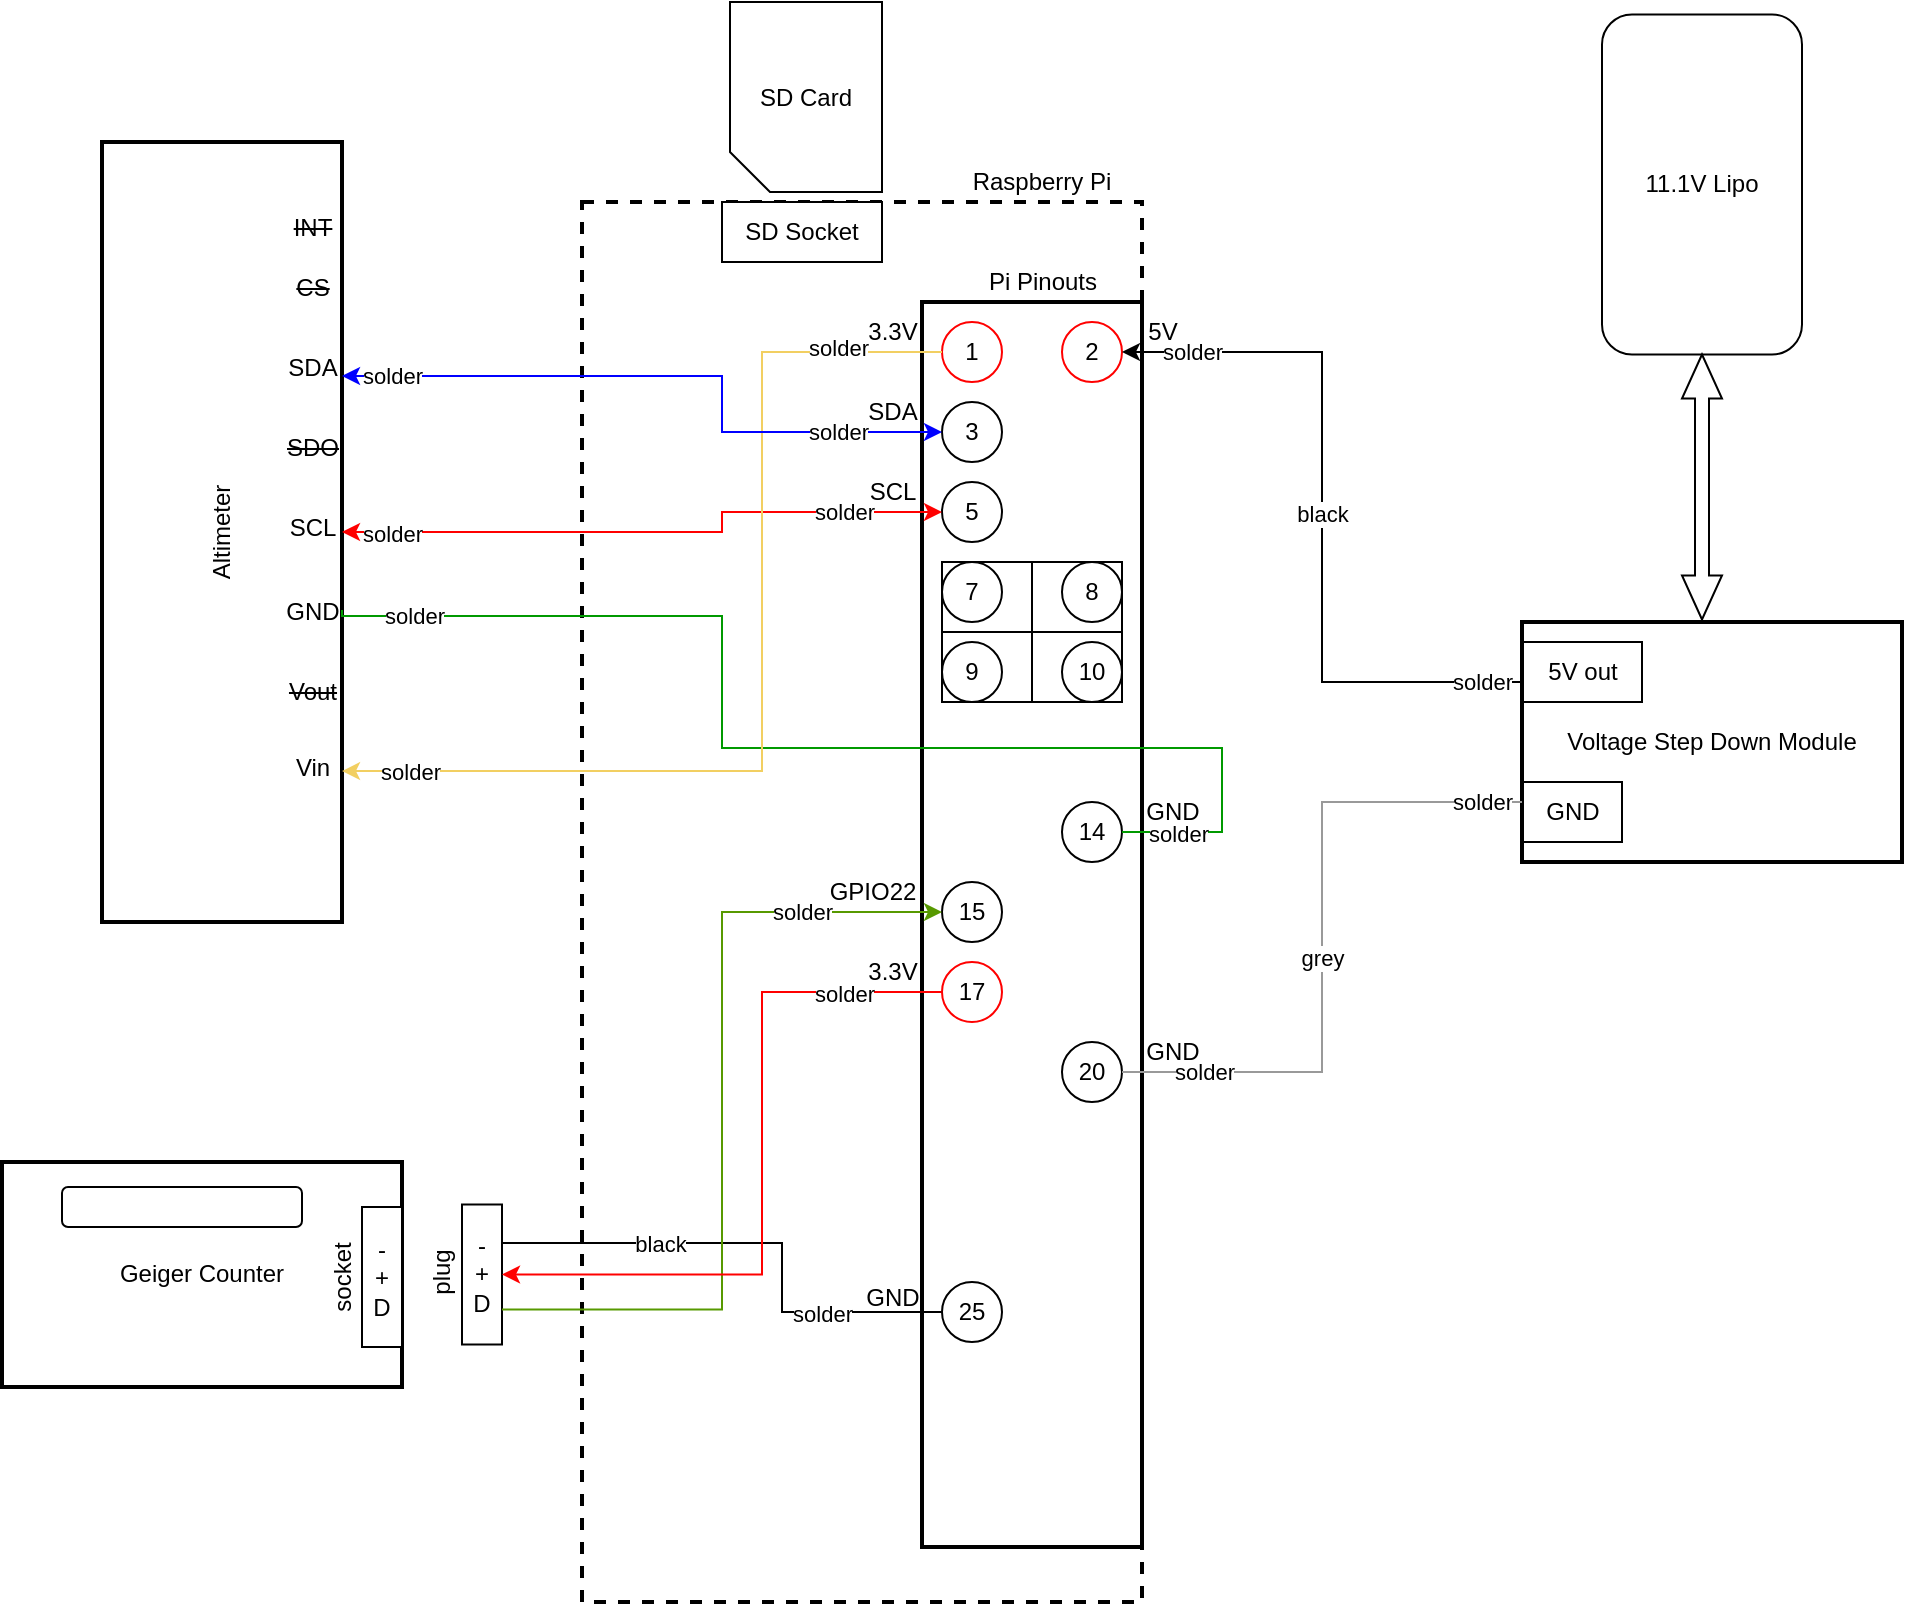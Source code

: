 <mxfile version="24.4.8" type="device">
  <diagram name="Page-1" id="16e2658f-23c8-b752-8be9-c03fbebb8bbe">
    <mxGraphModel dx="1026" dy="659" grid="1" gridSize="10" guides="1" tooltips="1" connect="1" arrows="1" fold="1" page="1" pageScale="1" pageWidth="1100" pageHeight="850" background="none" math="0" shadow="0">
      <root>
        <mxCell id="0" />
        <mxCell id="1" parent="0" />
        <mxCell id="DTEQzRUjmAOOLGA9nSvv-15" value="" style="group" parent="1" vertex="1" connectable="0">
          <mxGeometry x="320" y="100" width="320" height="720" as="geometry" />
        </mxCell>
        <mxCell id="DTEQzRUjmAOOLGA9nSvv-14" value="" style="group" parent="DTEQzRUjmAOOLGA9nSvv-15" vertex="1" connectable="0">
          <mxGeometry width="280" height="720" as="geometry" />
        </mxCell>
        <mxCell id="DTEQzRUjmAOOLGA9nSvv-8" value="" style="rounded=0;whiteSpace=wrap;html=1;dashed=1;strokeWidth=2;" parent="DTEQzRUjmAOOLGA9nSvv-14" vertex="1">
          <mxGeometry y="20" width="280" height="700" as="geometry" />
        </mxCell>
        <mxCell id="DTEQzRUjmAOOLGA9nSvv-11" value="Raspberry Pi" style="text;html=1;align=center;verticalAlign=middle;whiteSpace=wrap;rounded=0;" parent="DTEQzRUjmAOOLGA9nSvv-14" vertex="1">
          <mxGeometry x="190" width="80" height="20" as="geometry" />
        </mxCell>
        <mxCell id="DTEQzRUjmAOOLGA9nSvv-12" value="SD Socket" style="rounded=0;whiteSpace=wrap;html=1;" parent="DTEQzRUjmAOOLGA9nSvv-14" vertex="1">
          <mxGeometry x="70" y="20" width="80" height="30" as="geometry" />
        </mxCell>
        <mxCell id="l7NtF2umZ_qrGKWd3am9-107" value="" style="group" parent="DTEQzRUjmAOOLGA9nSvv-15" vertex="1" connectable="0">
          <mxGeometry x="110" y="40" width="210" height="652.5" as="geometry" />
        </mxCell>
        <mxCell id="l7NtF2umZ_qrGKWd3am9-41" value="5V" style="text;html=1;align=center;verticalAlign=middle;resizable=0;points=[];autosize=1;strokeColor=none;fillColor=none;" parent="l7NtF2umZ_qrGKWd3am9-107" vertex="1">
          <mxGeometry x="160" y="30" width="40" height="30" as="geometry" />
        </mxCell>
        <mxCell id="l7NtF2umZ_qrGKWd3am9-46" value="GND" style="text;html=1;align=center;verticalAlign=middle;resizable=0;points=[];autosize=1;strokeColor=none;fillColor=none;" parent="l7NtF2umZ_qrGKWd3am9-107" vertex="1">
          <mxGeometry x="160" y="390" width="50" height="30" as="geometry" />
        </mxCell>
        <mxCell id="l7NtF2umZ_qrGKWd3am9-57" value="3.3V" style="text;html=1;align=center;verticalAlign=middle;resizable=0;points=[];autosize=1;strokeColor=none;fillColor=none;" parent="l7NtF2umZ_qrGKWd3am9-107" vertex="1">
          <mxGeometry x="20" y="30" width="50" height="30" as="geometry" />
        </mxCell>
        <mxCell id="l7NtF2umZ_qrGKWd3am9-71" value="SCL" style="text;html=1;align=center;verticalAlign=middle;resizable=0;points=[];autosize=1;strokeColor=none;fillColor=none;" parent="l7NtF2umZ_qrGKWd3am9-107" vertex="1">
          <mxGeometry x="20" y="110" width="50" height="30" as="geometry" />
        </mxCell>
        <mxCell id="l7NtF2umZ_qrGKWd3am9-76" value="SDA" style="text;html=1;align=center;verticalAlign=middle;resizable=0;points=[];autosize=1;strokeColor=none;fillColor=none;" parent="l7NtF2umZ_qrGKWd3am9-107" vertex="1">
          <mxGeometry x="20" y="70" width="50" height="30" as="geometry" />
        </mxCell>
        <mxCell id="l7NtF2umZ_qrGKWd3am9-89" value="GPIO22" style="text;html=1;align=center;verticalAlign=middle;resizable=0;points=[];autosize=1;strokeColor=none;fillColor=none;" parent="l7NtF2umZ_qrGKWd3am9-107" vertex="1">
          <mxGeometry y="310" width="70" height="30" as="geometry" />
        </mxCell>
        <mxCell id="l7NtF2umZ_qrGKWd3am9-94" value="3.3V" style="text;html=1;align=center;verticalAlign=middle;resizable=0;points=[];autosize=1;strokeColor=none;fillColor=none;" parent="l7NtF2umZ_qrGKWd3am9-107" vertex="1">
          <mxGeometry x="20" y="350" width="50" height="30" as="geometry" />
        </mxCell>
        <mxCell id="l7NtF2umZ_qrGKWd3am9-101" value="GND" style="text;html=1;align=center;verticalAlign=middle;resizable=0;points=[];autosize=1;strokeColor=none;fillColor=none;" parent="l7NtF2umZ_qrGKWd3am9-107" vertex="1">
          <mxGeometry x="20" y="512.5" width="50" height="30" as="geometry" />
        </mxCell>
        <mxCell id="l7NtF2umZ_qrGKWd3am9-106" value="" style="group;strokeWidth=1;" parent="l7NtF2umZ_qrGKWd3am9-107" vertex="1" connectable="0">
          <mxGeometry x="60" width="110" height="652.5" as="geometry" />
        </mxCell>
        <mxCell id="l7NtF2umZ_qrGKWd3am9-3" value="" style="rounded=0;whiteSpace=wrap;html=1;strokeWidth=2;" parent="l7NtF2umZ_qrGKWd3am9-106" vertex="1">
          <mxGeometry y="30" width="110" height="622.5" as="geometry" />
        </mxCell>
        <mxCell id="l7NtF2umZ_qrGKWd3am9-4" value="1" style="ellipse;whiteSpace=wrap;html=1;aspect=fixed;strokeColor=#FF0000;" parent="l7NtF2umZ_qrGKWd3am9-106" vertex="1">
          <mxGeometry x="10" y="40" width="30" height="30" as="geometry" />
        </mxCell>
        <mxCell id="l7NtF2umZ_qrGKWd3am9-5" value="3" style="ellipse;whiteSpace=wrap;html=1;aspect=fixed;" parent="l7NtF2umZ_qrGKWd3am9-106" vertex="1">
          <mxGeometry x="10" y="80" width="30" height="30" as="geometry" />
        </mxCell>
        <mxCell id="l7NtF2umZ_qrGKWd3am9-6" value="5" style="ellipse;whiteSpace=wrap;html=1;aspect=fixed;" parent="l7NtF2umZ_qrGKWd3am9-106" vertex="1">
          <mxGeometry x="10" y="120" width="30" height="30" as="geometry" />
        </mxCell>
        <mxCell id="l7NtF2umZ_qrGKWd3am9-7" value="2" style="ellipse;whiteSpace=wrap;html=1;aspect=fixed;strokeColor=#FF0000;" parent="l7NtF2umZ_qrGKWd3am9-106" vertex="1">
          <mxGeometry x="70" y="40" width="30" height="30" as="geometry" />
        </mxCell>
        <mxCell id="l7NtF2umZ_qrGKWd3am9-9" value="20" style="ellipse;whiteSpace=wrap;html=1;aspect=fixed;" parent="l7NtF2umZ_qrGKWd3am9-106" vertex="1">
          <mxGeometry x="70" y="400" width="30" height="30" as="geometry" />
        </mxCell>
        <mxCell id="l7NtF2umZ_qrGKWd3am9-19" value="14" style="ellipse;whiteSpace=wrap;html=1;aspect=fixed;" parent="l7NtF2umZ_qrGKWd3am9-106" vertex="1">
          <mxGeometry x="70" y="280" width="30" height="30" as="geometry" />
        </mxCell>
        <mxCell id="l7NtF2umZ_qrGKWd3am9-20" value="15" style="ellipse;whiteSpace=wrap;html=1;aspect=fixed;" parent="l7NtF2umZ_qrGKWd3am9-106" vertex="1">
          <mxGeometry x="10" y="320" width="30" height="30" as="geometry" />
        </mxCell>
        <mxCell id="l7NtF2umZ_qrGKWd3am9-21" value="25" style="ellipse;whiteSpace=wrap;html=1;aspect=fixed;" parent="l7NtF2umZ_qrGKWd3am9-106" vertex="1">
          <mxGeometry x="10" y="520" width="30" height="30" as="geometry" />
        </mxCell>
        <mxCell id="l7NtF2umZ_qrGKWd3am9-22" value="17" style="ellipse;whiteSpace=wrap;html=1;aspect=fixed;strokeColor=#FF0000;" parent="l7NtF2umZ_qrGKWd3am9-106" vertex="1">
          <mxGeometry x="10" y="360" width="30" height="30" as="geometry" />
        </mxCell>
        <mxCell id="l7NtF2umZ_qrGKWd3am9-28" value="Pi Pinouts" style="text;html=1;align=center;verticalAlign=middle;whiteSpace=wrap;rounded=0;" parent="l7NtF2umZ_qrGKWd3am9-106" vertex="1">
          <mxGeometry x="23" y="10" width="75" height="20" as="geometry" />
        </mxCell>
        <mxCell id="l7NtF2umZ_qrGKWd3am9-105" value="" style="group" parent="l7NtF2umZ_qrGKWd3am9-106" vertex="1" connectable="0">
          <mxGeometry x="10" y="160" width="90" height="70" as="geometry" />
        </mxCell>
        <mxCell id="l7NtF2umZ_qrGKWd3am9-15" value="" style="rounded=0;whiteSpace=wrap;html=1;" parent="l7NtF2umZ_qrGKWd3am9-105" vertex="1">
          <mxGeometry width="90" height="70" as="geometry" />
        </mxCell>
        <mxCell id="l7NtF2umZ_qrGKWd3am9-10" value="7" style="ellipse;whiteSpace=wrap;html=1;aspect=fixed;" parent="l7NtF2umZ_qrGKWd3am9-105" vertex="1">
          <mxGeometry width="30" height="30" as="geometry" />
        </mxCell>
        <mxCell id="l7NtF2umZ_qrGKWd3am9-11" value="8" style="ellipse;whiteSpace=wrap;html=1;aspect=fixed;" parent="l7NtF2umZ_qrGKWd3am9-105" vertex="1">
          <mxGeometry x="60" width="30" height="30" as="geometry" />
        </mxCell>
        <mxCell id="l7NtF2umZ_qrGKWd3am9-12" value="9" style="ellipse;whiteSpace=wrap;html=1;aspect=fixed;" parent="l7NtF2umZ_qrGKWd3am9-105" vertex="1">
          <mxGeometry y="40" width="30" height="30" as="geometry" />
        </mxCell>
        <mxCell id="l7NtF2umZ_qrGKWd3am9-13" value="10" style="ellipse;whiteSpace=wrap;html=1;aspect=fixed;" parent="l7NtF2umZ_qrGKWd3am9-105" vertex="1">
          <mxGeometry x="60" y="40" width="30" height="30" as="geometry" />
        </mxCell>
        <mxCell id="l7NtF2umZ_qrGKWd3am9-16" value="" style="endArrow=none;html=1;rounded=0;exitX=0;exitY=0.5;exitDx=0;exitDy=0;entryX=1;entryY=0.5;entryDx=0;entryDy=0;" parent="l7NtF2umZ_qrGKWd3am9-105" source="l7NtF2umZ_qrGKWd3am9-15" target="l7NtF2umZ_qrGKWd3am9-15" edge="1">
          <mxGeometry width="50" height="50" relative="1" as="geometry">
            <mxPoint x="20" y="130" as="sourcePoint" />
            <mxPoint x="70" y="80" as="targetPoint" />
          </mxGeometry>
        </mxCell>
        <mxCell id="l7NtF2umZ_qrGKWd3am9-17" value="" style="endArrow=none;html=1;rounded=0;entryX=0.5;entryY=0;entryDx=0;entryDy=0;exitX=0.5;exitY=1;exitDx=0;exitDy=0;" parent="l7NtF2umZ_qrGKWd3am9-105" source="l7NtF2umZ_qrGKWd3am9-15" target="l7NtF2umZ_qrGKWd3am9-15" edge="1">
          <mxGeometry width="50" height="50" relative="1" as="geometry">
            <mxPoint x="20" y="130" as="sourcePoint" />
            <mxPoint x="70" y="80" as="targetPoint" />
          </mxGeometry>
        </mxCell>
        <mxCell id="l7NtF2umZ_qrGKWd3am9-66" value="GND" style="text;html=1;align=center;verticalAlign=middle;resizable=0;points=[];autosize=1;strokeColor=none;fillColor=none;" parent="l7NtF2umZ_qrGKWd3am9-107" vertex="1">
          <mxGeometry x="160" y="270" width="50" height="30" as="geometry" />
        </mxCell>
        <mxCell id="l7NtF2umZ_qrGKWd3am9-104" value="" style="group" parent="1" vertex="1" connectable="0">
          <mxGeometry x="240" y="621.25" width="40" height="70" as="geometry" />
        </mxCell>
        <mxCell id="l7NtF2umZ_qrGKWd3am9-87" value="-&lt;div&gt;+&lt;/div&gt;&lt;div&gt;D&lt;/div&gt;" style="rounded=0;whiteSpace=wrap;html=1;" parent="l7NtF2umZ_qrGKWd3am9-104" vertex="1">
          <mxGeometry x="20" width="20" height="70" as="geometry" />
        </mxCell>
        <mxCell id="l7NtF2umZ_qrGKWd3am9-91" value="plug" style="text;html=1;align=center;verticalAlign=middle;whiteSpace=wrap;rounded=0;flipV=1;flipH=1;direction=east;horizontal=0;" parent="l7NtF2umZ_qrGKWd3am9-104" vertex="1">
          <mxGeometry y="18.75" width="20" height="30" as="geometry" />
        </mxCell>
        <mxCell id="l7NtF2umZ_qrGKWd3am9-86" value="" style="group;strokeWidth=1;strokeColor=none;" parent="1" vertex="1" connectable="0">
          <mxGeometry x="80" y="90" width="130" height="390" as="geometry" />
        </mxCell>
        <mxCell id="l7NtF2umZ_qrGKWd3am9-52" value="Altimeter" style="rounded=0;whiteSpace=wrap;html=1;points=[[0,0,0,0,0],[0,0.25,0,0,0],[0,0.5,0,0,0],[0,0.75,0,0,0],[0,1,0,0,0],[0.25,0,0,0,0],[0.25,1,0,0,0],[0.5,0,0,0,0],[0.5,1,0,0,0],[0.75,0,0,0,0],[0.75,1,0,0,0],[1,0,0,0,0],[1,0.1,0,0,0],[1,0.2,0,0,0],[1,0.3,0,0,0],[1,0.4,0,0,0],[1,0.5,0,0,0],[1,0.6,0,0,0],[1,0.7,0,0,0],[1,0.8,0,0,0],[1,1,0,0,0]];horizontal=0;strokeWidth=2;" parent="l7NtF2umZ_qrGKWd3am9-86" vertex="1">
          <mxGeometry width="120" height="390" as="geometry" />
        </mxCell>
        <mxCell id="l7NtF2umZ_qrGKWd3am9-55" value="Vin" style="text;html=1;align=center;verticalAlign=middle;resizable=0;points=[];autosize=1;strokeColor=none;fillColor=none;" parent="l7NtF2umZ_qrGKWd3am9-86" vertex="1">
          <mxGeometry x="85" y="297.5" width="40" height="30" as="geometry" />
        </mxCell>
        <mxCell id="l7NtF2umZ_qrGKWd3am9-59" value="&lt;strike&gt;Vout&lt;/strike&gt;" style="text;html=1;align=center;verticalAlign=middle;resizable=0;points=[];autosize=1;strokeColor=none;fillColor=none;textShadow=0;" parent="l7NtF2umZ_qrGKWd3am9-86" vertex="1">
          <mxGeometry x="80" y="260" width="50" height="30" as="geometry" />
        </mxCell>
        <mxCell id="l7NtF2umZ_qrGKWd3am9-60" value="GND" style="text;html=1;align=center;verticalAlign=middle;resizable=0;points=[];autosize=1;strokeColor=none;fillColor=none;" parent="l7NtF2umZ_qrGKWd3am9-86" vertex="1">
          <mxGeometry x="80" y="220" width="50" height="30" as="geometry" />
        </mxCell>
        <mxCell id="l7NtF2umZ_qrGKWd3am9-70" value="SCL" style="text;html=1;align=center;verticalAlign=middle;resizable=0;points=[];autosize=1;strokeColor=none;fillColor=none;" parent="l7NtF2umZ_qrGKWd3am9-86" vertex="1">
          <mxGeometry x="80" y="177.5" width="50" height="30" as="geometry" />
        </mxCell>
        <mxCell id="l7NtF2umZ_qrGKWd3am9-75" value="SDA" style="text;html=1;align=center;verticalAlign=middle;resizable=0;points=[];autosize=1;strokeColor=none;fillColor=none;" parent="l7NtF2umZ_qrGKWd3am9-86" vertex="1">
          <mxGeometry x="80" y="97.5" width="50" height="30" as="geometry" />
        </mxCell>
        <mxCell id="l7NtF2umZ_qrGKWd3am9-77" value="&lt;strike&gt;SDO&lt;/strike&gt;" style="text;html=1;align=center;verticalAlign=middle;resizable=0;points=[];autosize=1;strokeColor=none;fillColor=none;textShadow=0;" parent="l7NtF2umZ_qrGKWd3am9-86" vertex="1">
          <mxGeometry x="80" y="137.5" width="50" height="30" as="geometry" />
        </mxCell>
        <mxCell id="l7NtF2umZ_qrGKWd3am9-78" value="&lt;strike&gt;CS&lt;/strike&gt;" style="text;html=1;align=center;verticalAlign=middle;resizable=0;points=[];autosize=1;strokeColor=none;fillColor=none;textShadow=0;" parent="l7NtF2umZ_qrGKWd3am9-86" vertex="1">
          <mxGeometry x="85" y="57.5" width="40" height="30" as="geometry" />
        </mxCell>
        <mxCell id="l7NtF2umZ_qrGKWd3am9-79" value="&lt;strike&gt;INT&lt;/strike&gt;" style="text;html=1;align=center;verticalAlign=middle;resizable=0;points=[];autosize=1;strokeColor=none;fillColor=none;textShadow=0;" parent="l7NtF2umZ_qrGKWd3am9-86" vertex="1">
          <mxGeometry x="85" y="27.5" width="40" height="30" as="geometry" />
        </mxCell>
        <mxCell id="l7NtF2umZ_qrGKWd3am9-67" style="edgeStyle=orthogonalEdgeStyle;rounded=0;orthogonalLoop=1;jettySize=auto;html=1;exitX=0;exitY=0.5;exitDx=0;exitDy=0;startArrow=classic;startFill=1;strokeColor=#FF0000;" parent="1" source="l7NtF2umZ_qrGKWd3am9-6" target="l7NtF2umZ_qrGKWd3am9-52" edge="1">
          <mxGeometry relative="1" as="geometry">
            <Array as="points">
              <mxPoint x="390" y="275" />
              <mxPoint x="390" y="285" />
            </Array>
          </mxGeometry>
        </mxCell>
        <mxCell id="l7NtF2umZ_qrGKWd3am9-68" value="solder" style="edgeLabel;html=1;align=center;verticalAlign=middle;resizable=0;points=[];" parent="l7NtF2umZ_qrGKWd3am9-67" vertex="1" connectable="0">
          <mxGeometry x="0.844" y="1" relative="1" as="geometry">
            <mxPoint x="1" as="offset" />
          </mxGeometry>
        </mxCell>
        <mxCell id="l7NtF2umZ_qrGKWd3am9-69" value="solder" style="edgeLabel;html=1;align=center;verticalAlign=middle;resizable=0;points=[];" parent="l7NtF2umZ_qrGKWd3am9-67" vertex="1" connectable="0">
          <mxGeometry x="-0.699" relative="1" as="geometry">
            <mxPoint x="-3" as="offset" />
          </mxGeometry>
        </mxCell>
        <mxCell id="l7NtF2umZ_qrGKWd3am9-61" style="edgeStyle=orthogonalEdgeStyle;rounded=0;orthogonalLoop=1;jettySize=auto;html=1;entryX=1;entryY=0.6;entryDx=0;entryDy=0;entryPerimeter=0;endArrow=none;endFill=0;strokeColor=#009900;exitX=1;exitY=0.5;exitDx=0;exitDy=0;" parent="1" source="l7NtF2umZ_qrGKWd3am9-19" target="l7NtF2umZ_qrGKWd3am9-52" edge="1">
          <mxGeometry relative="1" as="geometry">
            <mxPoint x="260" y="502.5" as="targetPoint" />
            <mxPoint x="730" y="462.5" as="sourcePoint" />
            <Array as="points">
              <mxPoint x="640" y="435" />
              <mxPoint x="640" y="393" />
              <mxPoint x="390" y="393" />
              <mxPoint x="390" y="327" />
              <mxPoint x="200" y="327" />
            </Array>
          </mxGeometry>
        </mxCell>
        <mxCell id="l7NtF2umZ_qrGKWd3am9-65" value="solder" style="edgeLabel;html=1;align=center;verticalAlign=middle;resizable=0;points=[];" parent="l7NtF2umZ_qrGKWd3am9-61" vertex="1" connectable="0">
          <mxGeometry x="-0.94" y="1" relative="1" as="geometry">
            <mxPoint x="10" y="2" as="offset" />
          </mxGeometry>
        </mxCell>
        <mxCell id="l7NtF2umZ_qrGKWd3am9-64" value="solder" style="edgeLabel;html=1;align=center;verticalAlign=middle;resizable=0;points=[];" parent="l7NtF2umZ_qrGKWd3am9-61" vertex="1" connectable="0">
          <mxGeometry x="0.871" relative="1" as="geometry">
            <mxPoint as="offset" />
          </mxGeometry>
        </mxCell>
        <mxCell id="l7NtF2umZ_qrGKWd3am9-99" style="edgeStyle=orthogonalEdgeStyle;rounded=0;orthogonalLoop=1;jettySize=auto;html=1;exitX=0;exitY=0.5;exitDx=0;exitDy=0;entryX=1;entryY=0.25;entryDx=0;entryDy=0;endArrow=none;endFill=0;" parent="1" source="l7NtF2umZ_qrGKWd3am9-21" target="l7NtF2umZ_qrGKWd3am9-87" edge="1">
          <mxGeometry relative="1" as="geometry">
            <Array as="points">
              <mxPoint x="420" y="675.5" />
              <mxPoint x="420" y="640.5" />
              <mxPoint x="280" y="640.5" />
            </Array>
          </mxGeometry>
        </mxCell>
        <mxCell id="l7NtF2umZ_qrGKWd3am9-100" value="solder" style="edgeLabel;html=1;align=center;verticalAlign=middle;resizable=0;points=[];" parent="l7NtF2umZ_qrGKWd3am9-99" vertex="1" connectable="0">
          <mxGeometry x="-0.733" y="1" relative="1" as="geometry">
            <mxPoint x="-26" as="offset" />
          </mxGeometry>
        </mxCell>
        <mxCell id="l7NtF2umZ_qrGKWd3am9-102" value="black" style="edgeLabel;html=1;align=center;verticalAlign=middle;resizable=0;points=[];" parent="l7NtF2umZ_qrGKWd3am9-99" vertex="1" connectable="0">
          <mxGeometry x="0.372" relative="1" as="geometry">
            <mxPoint as="offset" />
          </mxGeometry>
        </mxCell>
        <mxCell id="l7NtF2umZ_qrGKWd3am9-51" value="" style="group" parent="1" vertex="1" connectable="0">
          <mxGeometry x="790" y="330" width="190" height="120" as="geometry" />
        </mxCell>
        <mxCell id="l7NtF2umZ_qrGKWd3am9-30" value="Voltage Step Down Module" style="rounded=0;whiteSpace=wrap;html=1;strokeWidth=2;" parent="l7NtF2umZ_qrGKWd3am9-51" vertex="1">
          <mxGeometry width="190" height="120" as="geometry" />
        </mxCell>
        <mxCell id="l7NtF2umZ_qrGKWd3am9-42" value="5V out" style="text;html=1;align=center;verticalAlign=middle;resizable=0;points=[];autosize=1;strokeColor=default;fillColor=none;" parent="l7NtF2umZ_qrGKWd3am9-51" vertex="1">
          <mxGeometry y="10" width="60" height="30" as="geometry" />
        </mxCell>
        <mxCell id="l7NtF2umZ_qrGKWd3am9-45" value="GND" style="text;html=1;align=center;verticalAlign=middle;resizable=0;points=[];autosize=1;strokeColor=default;fillColor=none;" parent="l7NtF2umZ_qrGKWd3am9-51" vertex="1">
          <mxGeometry y="80" width="50" height="30" as="geometry" />
        </mxCell>
        <mxCell id="l7NtF2umZ_qrGKWd3am9-53" style="edgeStyle=orthogonalEdgeStyle;rounded=0;orthogonalLoop=1;jettySize=auto;html=1;exitX=0;exitY=0.5;exitDx=0;exitDy=0;strokeColor=#F2CF61;endArrow=classic;endFill=1;startArrow=none;startFill=0;entryX=0.875;entryY=0.567;entryDx=0;entryDy=0;entryPerimeter=0;" parent="1" source="l7NtF2umZ_qrGKWd3am9-4" target="l7NtF2umZ_qrGKWd3am9-55" edge="1">
          <mxGeometry relative="1" as="geometry">
            <mxPoint x="240" y="442.5" as="targetPoint" />
            <Array as="points">
              <mxPoint x="410" y="195.5" />
              <mxPoint x="410" y="404.5" />
            </Array>
          </mxGeometry>
        </mxCell>
        <mxCell id="l7NtF2umZ_qrGKWd3am9-56" value="solder" style="edgeLabel;html=1;align=center;verticalAlign=middle;resizable=0;points=[];" parent="l7NtF2umZ_qrGKWd3am9-53" vertex="1" connectable="0">
          <mxGeometry x="0.87" relative="1" as="geometry">
            <mxPoint x="1" as="offset" />
          </mxGeometry>
        </mxCell>
        <mxCell id="l7NtF2umZ_qrGKWd3am9-58" value="solder" style="edgeLabel;html=1;align=center;verticalAlign=middle;resizable=0;points=[];" parent="l7NtF2umZ_qrGKWd3am9-53" vertex="1" connectable="0">
          <mxGeometry x="-0.796" y="-2" relative="1" as="geometry">
            <mxPoint as="offset" />
          </mxGeometry>
        </mxCell>
        <mxCell id="l7NtF2umZ_qrGKWd3am9-72" style="edgeStyle=orthogonalEdgeStyle;rounded=0;orthogonalLoop=1;jettySize=auto;html=1;exitX=0;exitY=0.5;exitDx=0;exitDy=0;entryX=1;entryY=0.3;entryDx=0;entryDy=0;entryPerimeter=0;startArrow=classic;startFill=1;strokeColor=#0000FF;" parent="1" source="l7NtF2umZ_qrGKWd3am9-5" target="l7NtF2umZ_qrGKWd3am9-52" edge="1">
          <mxGeometry relative="1" as="geometry">
            <Array as="points">
              <mxPoint x="390" y="235" />
              <mxPoint x="390" y="207" />
            </Array>
          </mxGeometry>
        </mxCell>
        <mxCell id="l7NtF2umZ_qrGKWd3am9-73" value="solder" style="edgeLabel;html=1;align=center;verticalAlign=middle;resizable=0;points=[];" parent="l7NtF2umZ_qrGKWd3am9-72" vertex="1" connectable="0">
          <mxGeometry x="-0.683" relative="1" as="geometry">
            <mxPoint as="offset" />
          </mxGeometry>
        </mxCell>
        <mxCell id="l7NtF2umZ_qrGKWd3am9-74" value="solder" style="edgeLabel;html=1;align=center;verticalAlign=middle;resizable=0;points=[];" parent="l7NtF2umZ_qrGKWd3am9-72" vertex="1" connectable="0">
          <mxGeometry x="0.85" relative="1" as="geometry">
            <mxPoint as="offset" />
          </mxGeometry>
        </mxCell>
        <mxCell id="l7NtF2umZ_qrGKWd3am9-88" style="edgeStyle=orthogonalEdgeStyle;rounded=0;orthogonalLoop=1;jettySize=auto;html=1;exitX=1;exitY=0.75;exitDx=0;exitDy=0;entryX=0;entryY=0.5;entryDx=0;entryDy=0;fontColor=#000000;strokeColor=#579900;" parent="1" source="l7NtF2umZ_qrGKWd3am9-87" target="l7NtF2umZ_qrGKWd3am9-20" edge="1">
          <mxGeometry relative="1" as="geometry" />
        </mxCell>
        <mxCell id="l7NtF2umZ_qrGKWd3am9-90" value="solder" style="edgeLabel;html=1;align=center;verticalAlign=middle;resizable=0;points=[];" parent="l7NtF2umZ_qrGKWd3am9-88" vertex="1" connectable="0">
          <mxGeometry x="0.814" relative="1" as="geometry">
            <mxPoint x="-31" as="offset" />
          </mxGeometry>
        </mxCell>
        <mxCell id="l7NtF2umZ_qrGKWd3am9-103" value="" style="group" parent="1" vertex="1" connectable="0">
          <mxGeometry x="30" y="600" width="200" height="112.5" as="geometry" />
        </mxCell>
        <mxCell id="l7NtF2umZ_qrGKWd3am9-82" value="Geiger Counter" style="rounded=0;whiteSpace=wrap;html=1;points=[[0,0,0,0,0],[0,0.25,0,0,0],[0,0.5,0,0,0],[0,0.75,0,0,0],[0,1,0,0,0],[0.25,0,0,0,0],[0.25,1,0,0,0],[0.5,0,0,0,0],[0.5,1,0,0,0],[0.75,0,0,0,0],[0.75,1,0,0,0],[1,0,0,0,0],[1,0.4,0,0,0],[1,0.5,0,0,0],[1,0.6,0,0,0],[1,1,0,0,0]];strokeWidth=2;" parent="l7NtF2umZ_qrGKWd3am9-103" vertex="1">
          <mxGeometry width="200" height="112.5" as="geometry" />
        </mxCell>
        <mxCell id="l7NtF2umZ_qrGKWd3am9-83" value="-&lt;div&gt;+&lt;/div&gt;&lt;div&gt;D&lt;/div&gt;" style="rounded=0;whiteSpace=wrap;html=1;" parent="l7NtF2umZ_qrGKWd3am9-103" vertex="1">
          <mxGeometry x="180" y="22.5" width="20" height="70" as="geometry" />
        </mxCell>
        <mxCell id="l7NtF2umZ_qrGKWd3am9-84" value="" style="rounded=1;whiteSpace=wrap;html=1;" parent="l7NtF2umZ_qrGKWd3am9-103" vertex="1">
          <mxGeometry x="30" y="12.5" width="120" height="20" as="geometry" />
        </mxCell>
        <mxCell id="l7NtF2umZ_qrGKWd3am9-85" value="socket" style="text;html=1;align=center;verticalAlign=middle;whiteSpace=wrap;rounded=0;flipV=1;flipH=1;direction=east;horizontal=0;" parent="l7NtF2umZ_qrGKWd3am9-103" vertex="1">
          <mxGeometry x="160" y="33.75" width="20" height="47.5" as="geometry" />
        </mxCell>
        <mxCell id="l7NtF2umZ_qrGKWd3am9-109" style="edgeStyle=orthogonalEdgeStyle;rounded=0;orthogonalLoop=1;jettySize=auto;html=1;exitX=1;exitY=0.5;exitDx=0;exitDy=0;entryX=0;entryY=0.5;entryDx=0;entryDy=0;endArrow=none;endFill=0;startArrow=classic;startFill=1;strokeColor=#FF0000;" parent="1" source="l7NtF2umZ_qrGKWd3am9-87" target="l7NtF2umZ_qrGKWd3am9-22" edge="1">
          <mxGeometry relative="1" as="geometry">
            <Array as="points">
              <mxPoint x="410" y="656.5" />
              <mxPoint x="410" y="515.5" />
            </Array>
          </mxGeometry>
        </mxCell>
        <mxCell id="l7NtF2umZ_qrGKWd3am9-110" value="solder" style="edgeLabel;html=1;align=center;verticalAlign=middle;resizable=0;points=[];" parent="l7NtF2umZ_qrGKWd3am9-109" vertex="1" connectable="0">
          <mxGeometry x="0.729" relative="1" as="geometry">
            <mxPoint y="1" as="offset" />
          </mxGeometry>
        </mxCell>
        <mxCell id="DTEQzRUjmAOOLGA9nSvv-6" value="" style="group" parent="1" vertex="1" connectable="0">
          <mxGeometry x="660" y="250" width="140" height="25" as="geometry" />
        </mxCell>
        <mxCell id="DTEQzRUjmAOOLGA9nSvv-7" value="" style="group" parent="1" vertex="1" connectable="0">
          <mxGeometry x="770" y="190" width="30" height="10" as="geometry" />
        </mxCell>
        <mxCell id="DTEQzRUjmAOOLGA9nSvv-10" value="SD Card" style="shape=card;whiteSpace=wrap;html=1;direction=west;flipH=1;aspect=fixed;size=20;" parent="1" vertex="1">
          <mxGeometry x="394" y="20" width="76" height="95" as="geometry" />
        </mxCell>
        <mxCell id="l7NtF2umZ_qrGKWd3am9-33" style="edgeStyle=orthogonalEdgeStyle;rounded=0;orthogonalLoop=1;jettySize=auto;html=1;entryX=1;entryY=0.5;entryDx=0;entryDy=0;strokeColor=#000000;endArrow=classic;endFill=1;startArrow=none;startFill=0;exitX=0;exitY=0.25;exitDx=0;exitDy=0;" parent="1" source="l7NtF2umZ_qrGKWd3am9-30" target="l7NtF2umZ_qrGKWd3am9-7" edge="1">
          <mxGeometry relative="1" as="geometry">
            <mxPoint x="770" y="195" as="sourcePoint" />
          </mxGeometry>
        </mxCell>
        <mxCell id="l7NtF2umZ_qrGKWd3am9-39" value="solder" style="edgeLabel;html=1;align=center;verticalAlign=middle;resizable=0;points=[];" parent="l7NtF2umZ_qrGKWd3am9-33" vertex="1" connectable="0">
          <mxGeometry x="0.63" relative="1" as="geometry">
            <mxPoint x="-33" as="offset" />
          </mxGeometry>
        </mxCell>
        <mxCell id="l7NtF2umZ_qrGKWd3am9-81" value="black" style="edgeLabel;html=1;align=center;verticalAlign=middle;resizable=0;points=[];" parent="l7NtF2umZ_qrGKWd3am9-33" vertex="1" connectable="0">
          <mxGeometry relative="1" as="geometry">
            <mxPoint y="-2" as="offset" />
          </mxGeometry>
        </mxCell>
        <mxCell id="76aZj061VTTLKj_0q98w-1" value="solder" style="edgeLabel;html=1;align=center;verticalAlign=middle;resizable=0;points=[];" parent="l7NtF2umZ_qrGKWd3am9-33" vertex="1" connectable="0">
          <mxGeometry x="-0.841" relative="1" as="geometry">
            <mxPoint x="9" as="offset" />
          </mxGeometry>
        </mxCell>
        <mxCell id="l7NtF2umZ_qrGKWd3am9-44" style="edgeStyle=orthogonalEdgeStyle;rounded=0;orthogonalLoop=1;jettySize=auto;html=1;exitX=1;exitY=0.5;exitDx=0;exitDy=0;endArrow=none;endFill=0;strokeColor=#999999;entryX=0;entryY=0.75;entryDx=0;entryDy=0;" parent="1" source="l7NtF2umZ_qrGKWd3am9-9" target="l7NtF2umZ_qrGKWd3am9-30" edge="1">
          <mxGeometry relative="1" as="geometry">
            <mxPoint x="760" y="420" as="targetPoint" />
            <Array as="points">
              <mxPoint x="690" y="555" />
              <mxPoint x="690" y="420" />
            </Array>
          </mxGeometry>
        </mxCell>
        <mxCell id="l7NtF2umZ_qrGKWd3am9-47" value="solder" style="edgeLabel;html=1;align=center;verticalAlign=middle;resizable=0;points=[];" parent="l7NtF2umZ_qrGKWd3am9-44" vertex="1" connectable="0">
          <mxGeometry x="-0.598" relative="1" as="geometry">
            <mxPoint x="-27" as="offset" />
          </mxGeometry>
        </mxCell>
        <mxCell id="l7NtF2umZ_qrGKWd3am9-50" value="grey" style="edgeLabel;html=1;align=center;verticalAlign=middle;resizable=0;points=[];" parent="l7NtF2umZ_qrGKWd3am9-44" vertex="1" connectable="0">
          <mxGeometry x="0.111" y="2" relative="1" as="geometry">
            <mxPoint x="2" y="29" as="offset" />
          </mxGeometry>
        </mxCell>
        <mxCell id="76aZj061VTTLKj_0q98w-2" value="solder" style="edgeLabel;html=1;align=center;verticalAlign=middle;resizable=0;points=[];" parent="l7NtF2umZ_qrGKWd3am9-44" vertex="1" connectable="0">
          <mxGeometry x="0.797" relative="1" as="geometry">
            <mxPoint x="14" as="offset" />
          </mxGeometry>
        </mxCell>
        <mxCell id="tZ95S5XqTtTEJJbFDJ1P-1" value="11.1V Lipo" style="rounded=1;whiteSpace=wrap;html=1;" vertex="1" parent="1">
          <mxGeometry x="830" y="26.25" width="100" height="170" as="geometry" />
        </mxCell>
        <mxCell id="tZ95S5XqTtTEJJbFDJ1P-3" value="" style="html=1;shadow=0;dashed=0;align=center;verticalAlign=middle;shape=mxgraph.arrows2.twoWayArrow;dy=0.65;dx=22;direction=south;" vertex="1" parent="1">
          <mxGeometry x="870" y="196.25" width="20" height="132.5" as="geometry" />
        </mxCell>
      </root>
    </mxGraphModel>
  </diagram>
</mxfile>

